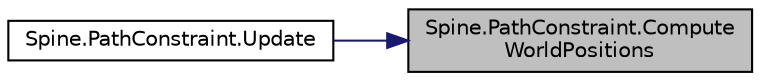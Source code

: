 digraph "Spine.PathConstraint.ComputeWorldPositions"
{
 // LATEX_PDF_SIZE
  edge [fontname="Helvetica",fontsize="10",labelfontname="Helvetica",labelfontsize="10"];
  node [fontname="Helvetica",fontsize="10",shape=record];
  rankdir="RL";
  Node1 [label="Spine.PathConstraint.Compute\lWorldPositions",height=0.2,width=0.4,color="black", fillcolor="grey75", style="filled", fontcolor="black",tooltip=" "];
  Node1 -> Node2 [dir="back",color="midnightblue",fontsize="10",style="solid",fontname="Helvetica"];
  Node2 [label="Spine.PathConstraint.Update",height=0.2,width=0.4,color="black", fillcolor="white", style="filled",URL="$class_spine_1_1_path_constraint.html#a1b84dbe4fd8e07faa1e9f1e4f61948f7",tooltip=" "];
}
